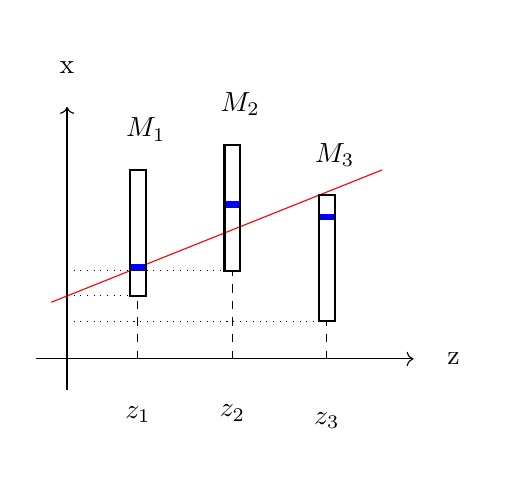 \begin{tikzpicture}[scale=.4,every node/.style={minimum size=1cm},on grid,every
  text node part/.style={align=center}, declare function={ track(\x) = 1.+3.0/7.5*\x; }]

  % original, misaligned
  \def \a {0}
  \def \b {.8}
  \def \c {-.8}

  \begin{scope}
    % axis
    \draw[->] (-1,-1) -- (11,-1) node[right] {z};
    \draw[->] (0,-2) -- (0,7) node[above] {x};

    % track
    \draw[,domain=-.5:10,variable=\x,red] plot ({\x}, {track(\x)} );

    % m1
    \draw[dashed] (2.25,-1) -- (2.25,1) node[below=1] {$z_1$};
    \fill[blue] (2,{track(2)+\a}) rectangle (2.5,{track(2.5) +\a});
    \draw[dotted] (0,1) -- (2,1);
    \draw[thick] (2,{1 +\a}) rectangle (2.5,{5 +\a})  node[above] {$M_1$};
    
    % m2
    \draw[dashed] (5.25,-1) -- (5.25,{1+\b}) node[below=1.3] {$z_2$};
    \fill[blue]  (5,{track(5) +\b}) rectangle (5.5,{track(5.5) +\b});
    \draw[dotted] (0,{1+\b}) -- (5,{1+\b});
    \draw[thick] (5,{1 +\b})          rectangle (5.5,{5 +\b})  node[above] {$M_2$};
    
    % m3
    \draw[dashed] (8.25,-1) -- (8.25,{1+\c}) node[below=.75] {$z_3$};
    \fill[blue]  (8,{track(8) +\c}) rectangle (8.5,{track(8.5) +\c});
    \draw[dotted] (0,{1+\c}) -- (8,{1+\c});
    \draw[thick] (8,{1 +\c})          rectangle (8.5,{5 +\c})  node[above] {$M_3$};
  \end{scope}
  
\end{tikzpicture}
